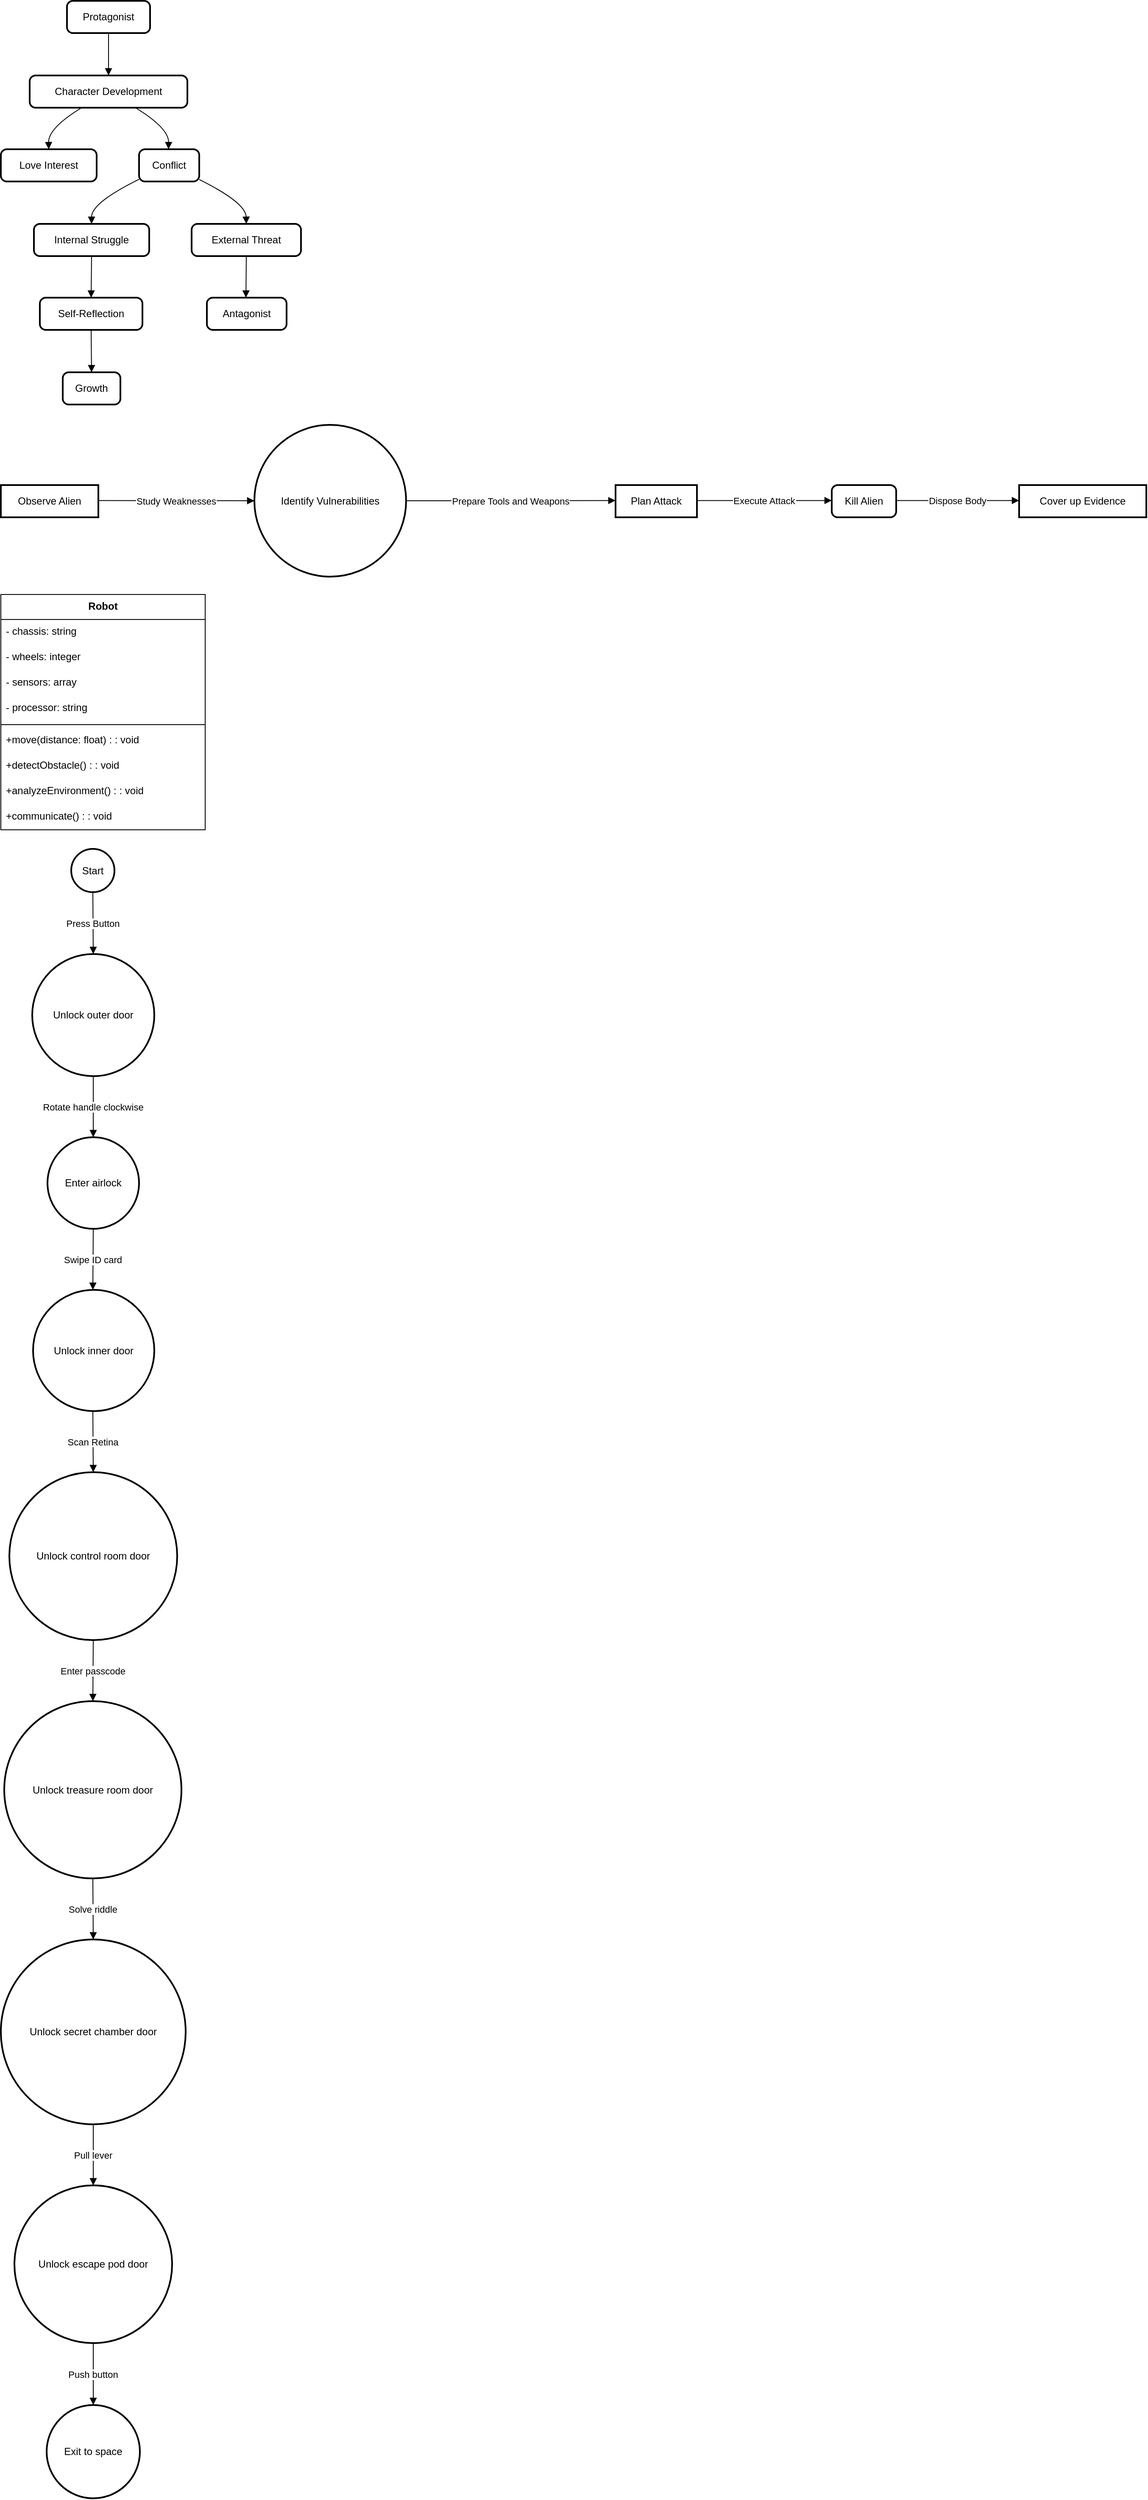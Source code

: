 <mxfile version="24.7.6">
  <diagram name="Page-1" id="R3QL27ZRKSAXmsxr0TTM">
    <mxGraphModel dx="1333" dy="698" grid="1" gridSize="10" guides="1" tooltips="1" connect="1" arrows="1" fold="1" page="1" pageScale="1" pageWidth="850" pageHeight="1100" math="0" shadow="0">
      <root>
        <mxCell id="0" />
        <mxCell id="1" parent="0" />
        <mxCell id="m0V3_cafG3HXBkxv4FI2-1" value="Protagonist" style="rounded=1;absoluteArcSize=1;arcSize=14;whiteSpace=wrap;strokeWidth=2;" vertex="1" parent="1">
          <mxGeometry x="98" y="130" width="98" height="38" as="geometry" />
        </mxCell>
        <mxCell id="m0V3_cafG3HXBkxv4FI2-2" value="Character Development" style="rounded=1;absoluteArcSize=1;arcSize=14;whiteSpace=wrap;strokeWidth=2;" vertex="1" parent="1">
          <mxGeometry x="54" y="218" width="186" height="38" as="geometry" />
        </mxCell>
        <mxCell id="m0V3_cafG3HXBkxv4FI2-3" value="Love Interest" style="rounded=1;absoluteArcSize=1;arcSize=14;whiteSpace=wrap;strokeWidth=2;" vertex="1" parent="1">
          <mxGeometry x="20" y="305" width="113" height="38" as="geometry" />
        </mxCell>
        <mxCell id="m0V3_cafG3HXBkxv4FI2-4" value="Conflict" style="rounded=1;absoluteArcSize=1;arcSize=14;whiteSpace=wrap;strokeWidth=2;" vertex="1" parent="1">
          <mxGeometry x="183" y="305" width="71" height="38" as="geometry" />
        </mxCell>
        <mxCell id="m0V3_cafG3HXBkxv4FI2-5" value="Internal Struggle" style="rounded=1;absoluteArcSize=1;arcSize=14;whiteSpace=wrap;strokeWidth=2;" vertex="1" parent="1">
          <mxGeometry x="59" y="393" width="136" height="38" as="geometry" />
        </mxCell>
        <mxCell id="m0V3_cafG3HXBkxv4FI2-6" value="External Threat" style="rounded=1;absoluteArcSize=1;arcSize=14;whiteSpace=wrap;strokeWidth=2;" vertex="1" parent="1">
          <mxGeometry x="245" y="393" width="129" height="38" as="geometry" />
        </mxCell>
        <mxCell id="m0V3_cafG3HXBkxv4FI2-7" value="Self-Reflection" style="rounded=1;absoluteArcSize=1;arcSize=14;whiteSpace=wrap;strokeWidth=2;" vertex="1" parent="1">
          <mxGeometry x="66" y="480" width="121" height="38" as="geometry" />
        </mxCell>
        <mxCell id="m0V3_cafG3HXBkxv4FI2-8" value="Growth" style="rounded=1;absoluteArcSize=1;arcSize=14;whiteSpace=wrap;strokeWidth=2;" vertex="1" parent="1">
          <mxGeometry x="93" y="568" width="68" height="38" as="geometry" />
        </mxCell>
        <mxCell id="m0V3_cafG3HXBkxv4FI2-9" value="Antagonist" style="rounded=1;absoluteArcSize=1;arcSize=14;whiteSpace=wrap;strokeWidth=2;" vertex="1" parent="1">
          <mxGeometry x="263" y="480" width="94" height="38" as="geometry" />
        </mxCell>
        <mxCell id="m0V3_cafG3HXBkxv4FI2-10" value="" style="curved=1;startArrow=none;endArrow=block;exitX=0.5;exitY=0.99;entryX=0.5;entryY=-0.01;rounded=0;" edge="1" parent="1" source="m0V3_cafG3HXBkxv4FI2-1" target="m0V3_cafG3HXBkxv4FI2-2">
          <mxGeometry relative="1" as="geometry">
            <Array as="points" />
          </mxGeometry>
        </mxCell>
        <mxCell id="m0V3_cafG3HXBkxv4FI2-11" value="" style="curved=1;startArrow=none;endArrow=block;exitX=0.34;exitY=0.97;entryX=0.5;entryY=0;rounded=0;" edge="1" parent="1" source="m0V3_cafG3HXBkxv4FI2-2" target="m0V3_cafG3HXBkxv4FI2-3">
          <mxGeometry relative="1" as="geometry">
            <Array as="points">
              <mxPoint x="76" y="280" />
            </Array>
          </mxGeometry>
        </mxCell>
        <mxCell id="m0V3_cafG3HXBkxv4FI2-12" value="" style="curved=1;startArrow=none;endArrow=block;exitX=0.66;exitY=0.97;entryX=0.49;entryY=0;rounded=0;" edge="1" parent="1" source="m0V3_cafG3HXBkxv4FI2-2" target="m0V3_cafG3HXBkxv4FI2-4">
          <mxGeometry relative="1" as="geometry">
            <Array as="points">
              <mxPoint x="218" y="280" />
            </Array>
          </mxGeometry>
        </mxCell>
        <mxCell id="m0V3_cafG3HXBkxv4FI2-13" value="" style="curved=1;startArrow=none;endArrow=block;exitX=-0.01;exitY=0.94;entryX=0.5;entryY=-0.01;rounded=0;" edge="1" parent="1" source="m0V3_cafG3HXBkxv4FI2-4" target="m0V3_cafG3HXBkxv4FI2-5">
          <mxGeometry relative="1" as="geometry">
            <Array as="points">
              <mxPoint x="127" y="368" />
            </Array>
          </mxGeometry>
        </mxCell>
        <mxCell id="m0V3_cafG3HXBkxv4FI2-14" value="" style="curved=1;startArrow=none;endArrow=block;exitX=1;exitY=0.94;entryX=0.5;entryY=-0.01;rounded=0;" edge="1" parent="1" source="m0V3_cafG3HXBkxv4FI2-4" target="m0V3_cafG3HXBkxv4FI2-6">
          <mxGeometry relative="1" as="geometry">
            <Array as="points">
              <mxPoint x="309" y="368" />
            </Array>
          </mxGeometry>
        </mxCell>
        <mxCell id="m0V3_cafG3HXBkxv4FI2-15" value="" style="curved=1;startArrow=none;endArrow=block;exitX=0.5;exitY=0.97;entryX=0.5;entryY=0;rounded=0;" edge="1" parent="1" source="m0V3_cafG3HXBkxv4FI2-5" target="m0V3_cafG3HXBkxv4FI2-7">
          <mxGeometry relative="1" as="geometry">
            <Array as="points" />
          </mxGeometry>
        </mxCell>
        <mxCell id="m0V3_cafG3HXBkxv4FI2-16" value="" style="curved=1;startArrow=none;endArrow=block;exitX=0.5;exitY=0.99;entryX=0.5;entryY=-0.01;rounded=0;" edge="1" parent="1" source="m0V3_cafG3HXBkxv4FI2-7" target="m0V3_cafG3HXBkxv4FI2-8">
          <mxGeometry relative="1" as="geometry">
            <Array as="points" />
          </mxGeometry>
        </mxCell>
        <mxCell id="m0V3_cafG3HXBkxv4FI2-17" value="" style="curved=1;startArrow=none;endArrow=block;exitX=0.5;exitY=0.97;entryX=0.49;entryY=0;rounded=0;" edge="1" parent="1" source="m0V3_cafG3HXBkxv4FI2-6" target="m0V3_cafG3HXBkxv4FI2-9">
          <mxGeometry relative="1" as="geometry">
            <Array as="points" />
          </mxGeometry>
        </mxCell>
        <mxCell id="m0V3_cafG3HXBkxv4FI2-18" value="Observe Alien" style="whiteSpace=wrap;strokeWidth=2;" vertex="1" parent="1">
          <mxGeometry x="20" y="701" width="115" height="38" as="geometry" />
        </mxCell>
        <mxCell id="m0V3_cafG3HXBkxv4FI2-19" value="Identify Vulnerabilities" style="ellipse;aspect=fixed;strokeWidth=2;whiteSpace=wrap;" vertex="1" parent="1">
          <mxGeometry x="319" y="630" width="179" height="179" as="geometry" />
        </mxCell>
        <mxCell id="m0V3_cafG3HXBkxv4FI2-20" value="Plan Attack" style="whiteSpace=wrap;strokeWidth=2;" vertex="1" parent="1">
          <mxGeometry x="745" y="701" width="96" height="38" as="geometry" />
        </mxCell>
        <mxCell id="m0V3_cafG3HXBkxv4FI2-21" value="Kill Alien" style="rounded=1;absoluteArcSize=1;arcSize=14;whiteSpace=wrap;strokeWidth=2;" vertex="1" parent="1">
          <mxGeometry x="1000" y="701" width="76" height="38" as="geometry" />
        </mxCell>
        <mxCell id="m0V3_cafG3HXBkxv4FI2-22" value="Cover up Evidence" style="whiteSpace=wrap;strokeWidth=2;" vertex="1" parent="1">
          <mxGeometry x="1221" y="701" width="150" height="38" as="geometry" />
        </mxCell>
        <mxCell id="m0V3_cafG3HXBkxv4FI2-23" value="Study Weaknesses" style="curved=1;startArrow=none;endArrow=block;exitX=1;exitY=0.48;entryX=0;entryY=0.5;rounded=0;" edge="1" parent="1" source="m0V3_cafG3HXBkxv4FI2-18" target="m0V3_cafG3HXBkxv4FI2-19">
          <mxGeometry relative="1" as="geometry">
            <Array as="points" />
          </mxGeometry>
        </mxCell>
        <mxCell id="m0V3_cafG3HXBkxv4FI2-24" value="Prepare Tools and Weapons" style="curved=1;startArrow=none;endArrow=block;exitX=1;exitY=0.5;entryX=0;entryY=0.48;rounded=0;" edge="1" parent="1" source="m0V3_cafG3HXBkxv4FI2-19" target="m0V3_cafG3HXBkxv4FI2-20">
          <mxGeometry relative="1" as="geometry">
            <Array as="points" />
          </mxGeometry>
        </mxCell>
        <mxCell id="m0V3_cafG3HXBkxv4FI2-25" value="Execute Attack" style="curved=1;startArrow=none;endArrow=block;exitX=1;exitY=0.48;entryX=0;entryY=0.48;rounded=0;" edge="1" parent="1" source="m0V3_cafG3HXBkxv4FI2-20" target="m0V3_cafG3HXBkxv4FI2-21">
          <mxGeometry relative="1" as="geometry">
            <Array as="points" />
          </mxGeometry>
        </mxCell>
        <mxCell id="m0V3_cafG3HXBkxv4FI2-26" value="Dispose Body" style="curved=1;startArrow=none;endArrow=block;exitX=1;exitY=0.48;entryX=0;entryY=0.48;rounded=0;" edge="1" parent="1" source="m0V3_cafG3HXBkxv4FI2-21" target="m0V3_cafG3HXBkxv4FI2-22">
          <mxGeometry relative="1" as="geometry">
            <Array as="points" />
          </mxGeometry>
        </mxCell>
        <mxCell id="m0V3_cafG3HXBkxv4FI2-27" value="Robot" style="swimlane;fontStyle=1;align=center;verticalAlign=top;childLayout=stackLayout;horizontal=1;startSize=29.5;horizontalStack=0;resizeParent=1;resizeParentMax=0;resizeLast=0;collapsible=0;marginBottom=0;" vertex="1" parent="1">
          <mxGeometry x="20" y="830" width="241" height="277.5" as="geometry" />
        </mxCell>
        <mxCell id="m0V3_cafG3HXBkxv4FI2-28" value="- chassis: string" style="text;strokeColor=none;fillColor=none;align=left;verticalAlign=top;spacingLeft=4;spacingRight=4;overflow=hidden;rotatable=0;points=[[0,0.5],[1,0.5]];portConstraint=eastwest;" vertex="1" parent="m0V3_cafG3HXBkxv4FI2-27">
          <mxGeometry y="29.5" width="241" height="30" as="geometry" />
        </mxCell>
        <mxCell id="m0V3_cafG3HXBkxv4FI2-29" value="- wheels: integer" style="text;strokeColor=none;fillColor=none;align=left;verticalAlign=top;spacingLeft=4;spacingRight=4;overflow=hidden;rotatable=0;points=[[0,0.5],[1,0.5]];portConstraint=eastwest;" vertex="1" parent="m0V3_cafG3HXBkxv4FI2-27">
          <mxGeometry y="59.5" width="241" height="30" as="geometry" />
        </mxCell>
        <mxCell id="m0V3_cafG3HXBkxv4FI2-30" value="- sensors: array" style="text;strokeColor=none;fillColor=none;align=left;verticalAlign=top;spacingLeft=4;spacingRight=4;overflow=hidden;rotatable=0;points=[[0,0.5],[1,0.5]];portConstraint=eastwest;" vertex="1" parent="m0V3_cafG3HXBkxv4FI2-27">
          <mxGeometry y="89.5" width="241" height="30" as="geometry" />
        </mxCell>
        <mxCell id="m0V3_cafG3HXBkxv4FI2-31" value="- processor: string" style="text;strokeColor=none;fillColor=none;align=left;verticalAlign=top;spacingLeft=4;spacingRight=4;overflow=hidden;rotatable=0;points=[[0,0.5],[1,0.5]];portConstraint=eastwest;" vertex="1" parent="m0V3_cafG3HXBkxv4FI2-27">
          <mxGeometry y="119.5" width="241" height="30" as="geometry" />
        </mxCell>
        <mxCell id="m0V3_cafG3HXBkxv4FI2-32" style="line;strokeWidth=1;fillColor=none;align=left;verticalAlign=middle;spacingTop=-1;spacingLeft=3;spacingRight=3;rotatable=0;labelPosition=right;points=[];portConstraint=eastwest;strokeColor=inherit;" vertex="1" parent="m0V3_cafG3HXBkxv4FI2-27">
          <mxGeometry y="149.5" width="241" height="8" as="geometry" />
        </mxCell>
        <mxCell id="m0V3_cafG3HXBkxv4FI2-33" value="+move(distance: float) : : void" style="text;strokeColor=none;fillColor=none;align=left;verticalAlign=top;spacingLeft=4;spacingRight=4;overflow=hidden;rotatable=0;points=[[0,0.5],[1,0.5]];portConstraint=eastwest;" vertex="1" parent="m0V3_cafG3HXBkxv4FI2-27">
          <mxGeometry y="157.5" width="241" height="30" as="geometry" />
        </mxCell>
        <mxCell id="m0V3_cafG3HXBkxv4FI2-34" value="+detectObstacle() : : void" style="text;strokeColor=none;fillColor=none;align=left;verticalAlign=top;spacingLeft=4;spacingRight=4;overflow=hidden;rotatable=0;points=[[0,0.5],[1,0.5]];portConstraint=eastwest;" vertex="1" parent="m0V3_cafG3HXBkxv4FI2-27">
          <mxGeometry y="187.5" width="241" height="30" as="geometry" />
        </mxCell>
        <mxCell id="m0V3_cafG3HXBkxv4FI2-35" value="+analyzeEnvironment() : : void" style="text;strokeColor=none;fillColor=none;align=left;verticalAlign=top;spacingLeft=4;spacingRight=4;overflow=hidden;rotatable=0;points=[[0,0.5],[1,0.5]];portConstraint=eastwest;" vertex="1" parent="m0V3_cafG3HXBkxv4FI2-27">
          <mxGeometry y="217.5" width="241" height="30" as="geometry" />
        </mxCell>
        <mxCell id="m0V3_cafG3HXBkxv4FI2-36" value="+communicate() : : void" style="text;strokeColor=none;fillColor=none;align=left;verticalAlign=top;spacingLeft=4;spacingRight=4;overflow=hidden;rotatable=0;points=[[0,0.5],[1,0.5]];portConstraint=eastwest;" vertex="1" parent="m0V3_cafG3HXBkxv4FI2-27">
          <mxGeometry y="247.5" width="241" height="30" as="geometry" />
        </mxCell>
        <mxCell id="m0V3_cafG3HXBkxv4FI2-37" value="Start" style="ellipse;aspect=fixed;strokeWidth=2;whiteSpace=wrap;" vertex="1" parent="1">
          <mxGeometry x="103" y="1130" width="51" height="51" as="geometry" />
        </mxCell>
        <mxCell id="m0V3_cafG3HXBkxv4FI2-38" value="Unlock outer door" style="ellipse;aspect=fixed;strokeWidth=2;whiteSpace=wrap;" vertex="1" parent="1">
          <mxGeometry x="57" y="1254" width="144" height="144" as="geometry" />
        </mxCell>
        <mxCell id="m0V3_cafG3HXBkxv4FI2-39" value="Enter airlock" style="ellipse;aspect=fixed;strokeWidth=2;whiteSpace=wrap;" vertex="1" parent="1">
          <mxGeometry x="75" y="1470" width="108" height="108" as="geometry" />
        </mxCell>
        <mxCell id="m0V3_cafG3HXBkxv4FI2-40" value="Unlock inner door" style="ellipse;aspect=fixed;strokeWidth=2;whiteSpace=wrap;" vertex="1" parent="1">
          <mxGeometry x="58" y="1650" width="143" height="143" as="geometry" />
        </mxCell>
        <mxCell id="m0V3_cafG3HXBkxv4FI2-41" value="Unlock control room door" style="ellipse;aspect=fixed;strokeWidth=2;whiteSpace=wrap;" vertex="1" parent="1">
          <mxGeometry x="30" y="1865" width="198" height="198" as="geometry" />
        </mxCell>
        <mxCell id="m0V3_cafG3HXBkxv4FI2-42" value="Unlock treasure room door" style="ellipse;aspect=fixed;strokeWidth=2;whiteSpace=wrap;" vertex="1" parent="1">
          <mxGeometry x="24" y="2135" width="209" height="209" as="geometry" />
        </mxCell>
        <mxCell id="m0V3_cafG3HXBkxv4FI2-43" value="Unlock secret chamber door" style="ellipse;aspect=fixed;strokeWidth=2;whiteSpace=wrap;" vertex="1" parent="1">
          <mxGeometry x="20" y="2416" width="218" height="218" as="geometry" />
        </mxCell>
        <mxCell id="m0V3_cafG3HXBkxv4FI2-44" value="Unlock escape pod door" style="ellipse;aspect=fixed;strokeWidth=2;whiteSpace=wrap;" vertex="1" parent="1">
          <mxGeometry x="36" y="2706" width="186" height="186" as="geometry" />
        </mxCell>
        <mxCell id="m0V3_cafG3HXBkxv4FI2-45" value="Exit to space" style="ellipse;aspect=fixed;strokeWidth=2;whiteSpace=wrap;" vertex="1" parent="1">
          <mxGeometry x="74" y="2965" width="110" height="110" as="geometry" />
        </mxCell>
        <mxCell id="m0V3_cafG3HXBkxv4FI2-46" value="Press Button" style="curved=1;startArrow=none;endArrow=block;exitX=0.5;exitY=1;entryX=0.5;entryY=0;rounded=0;" edge="1" parent="1" source="m0V3_cafG3HXBkxv4FI2-37" target="m0V3_cafG3HXBkxv4FI2-38">
          <mxGeometry relative="1" as="geometry">
            <Array as="points" />
          </mxGeometry>
        </mxCell>
        <mxCell id="m0V3_cafG3HXBkxv4FI2-47" value="Rotate handle clockwise" style="curved=1;startArrow=none;endArrow=block;exitX=0.5;exitY=1;entryX=0.5;entryY=0;rounded=0;" edge="1" parent="1" source="m0V3_cafG3HXBkxv4FI2-38" target="m0V3_cafG3HXBkxv4FI2-39">
          <mxGeometry relative="1" as="geometry">
            <Array as="points" />
          </mxGeometry>
        </mxCell>
        <mxCell id="m0V3_cafG3HXBkxv4FI2-48" value="Swipe ID card" style="curved=1;startArrow=none;endArrow=block;exitX=0.5;exitY=1;entryX=0.49;entryY=0;rounded=0;" edge="1" parent="1" source="m0V3_cafG3HXBkxv4FI2-39" target="m0V3_cafG3HXBkxv4FI2-40">
          <mxGeometry relative="1" as="geometry">
            <Array as="points" />
          </mxGeometry>
        </mxCell>
        <mxCell id="m0V3_cafG3HXBkxv4FI2-49" value="Scan Retina" style="curved=1;startArrow=none;endArrow=block;exitX=0.49;exitY=1;entryX=0.5;entryY=0;rounded=0;" edge="1" parent="1" source="m0V3_cafG3HXBkxv4FI2-40" target="m0V3_cafG3HXBkxv4FI2-41">
          <mxGeometry relative="1" as="geometry">
            <Array as="points" />
          </mxGeometry>
        </mxCell>
        <mxCell id="m0V3_cafG3HXBkxv4FI2-50" value="Enter passcode" style="curved=1;startArrow=none;endArrow=block;exitX=0.5;exitY=1;entryX=0.5;entryY=0;rounded=0;" edge="1" parent="1" source="m0V3_cafG3HXBkxv4FI2-41" target="m0V3_cafG3HXBkxv4FI2-42">
          <mxGeometry relative="1" as="geometry">
            <Array as="points" />
          </mxGeometry>
        </mxCell>
        <mxCell id="m0V3_cafG3HXBkxv4FI2-51" value="Solve riddle" style="curved=1;startArrow=none;endArrow=block;exitX=0.5;exitY=1;entryX=0.5;entryY=0;rounded=0;" edge="1" parent="1" source="m0V3_cafG3HXBkxv4FI2-42" target="m0V3_cafG3HXBkxv4FI2-43">
          <mxGeometry relative="1" as="geometry">
            <Array as="points" />
          </mxGeometry>
        </mxCell>
        <mxCell id="m0V3_cafG3HXBkxv4FI2-52" value="Pull lever" style="curved=1;startArrow=none;endArrow=block;exitX=0.5;exitY=1;entryX=0.5;entryY=0;rounded=0;" edge="1" parent="1" source="m0V3_cafG3HXBkxv4FI2-43" target="m0V3_cafG3HXBkxv4FI2-44">
          <mxGeometry relative="1" as="geometry">
            <Array as="points" />
          </mxGeometry>
        </mxCell>
        <mxCell id="m0V3_cafG3HXBkxv4FI2-53" value="Push button" style="curved=1;startArrow=none;endArrow=block;exitX=0.5;exitY=1;entryX=0.5;entryY=0;rounded=0;" edge="1" parent="1" source="m0V3_cafG3HXBkxv4FI2-44" target="m0V3_cafG3HXBkxv4FI2-45">
          <mxGeometry relative="1" as="geometry">
            <Array as="points" />
          </mxGeometry>
        </mxCell>
      </root>
    </mxGraphModel>
  </diagram>
</mxfile>
